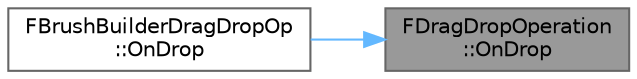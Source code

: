 digraph "FDragDropOperation::OnDrop"
{
 // INTERACTIVE_SVG=YES
 // LATEX_PDF_SIZE
  bgcolor="transparent";
  edge [fontname=Helvetica,fontsize=10,labelfontname=Helvetica,labelfontsize=10];
  node [fontname=Helvetica,fontsize=10,shape=box,height=0.2,width=0.4];
  rankdir="RL";
  Node1 [id="Node000001",label="FDragDropOperation\l::OnDrop",height=0.2,width=0.4,color="gray40", fillcolor="grey60", style="filled", fontcolor="black",tooltip="Invoked when the drag and drop operation has ended."];
  Node1 -> Node2 [id="edge1_Node000001_Node000002",dir="back",color="steelblue1",style="solid",tooltip=" "];
  Node2 [id="Node000002",label="FBrushBuilderDragDropOp\l::OnDrop",height=0.2,width=0.4,color="grey40", fillcolor="white", style="filled",URL="$dd/d3b/classFBrushBuilderDragDropOp.html#a98776e1f411eb39bea0071beccc0af23",tooltip="Invoked when the drag and drop operation has ended."];
}
